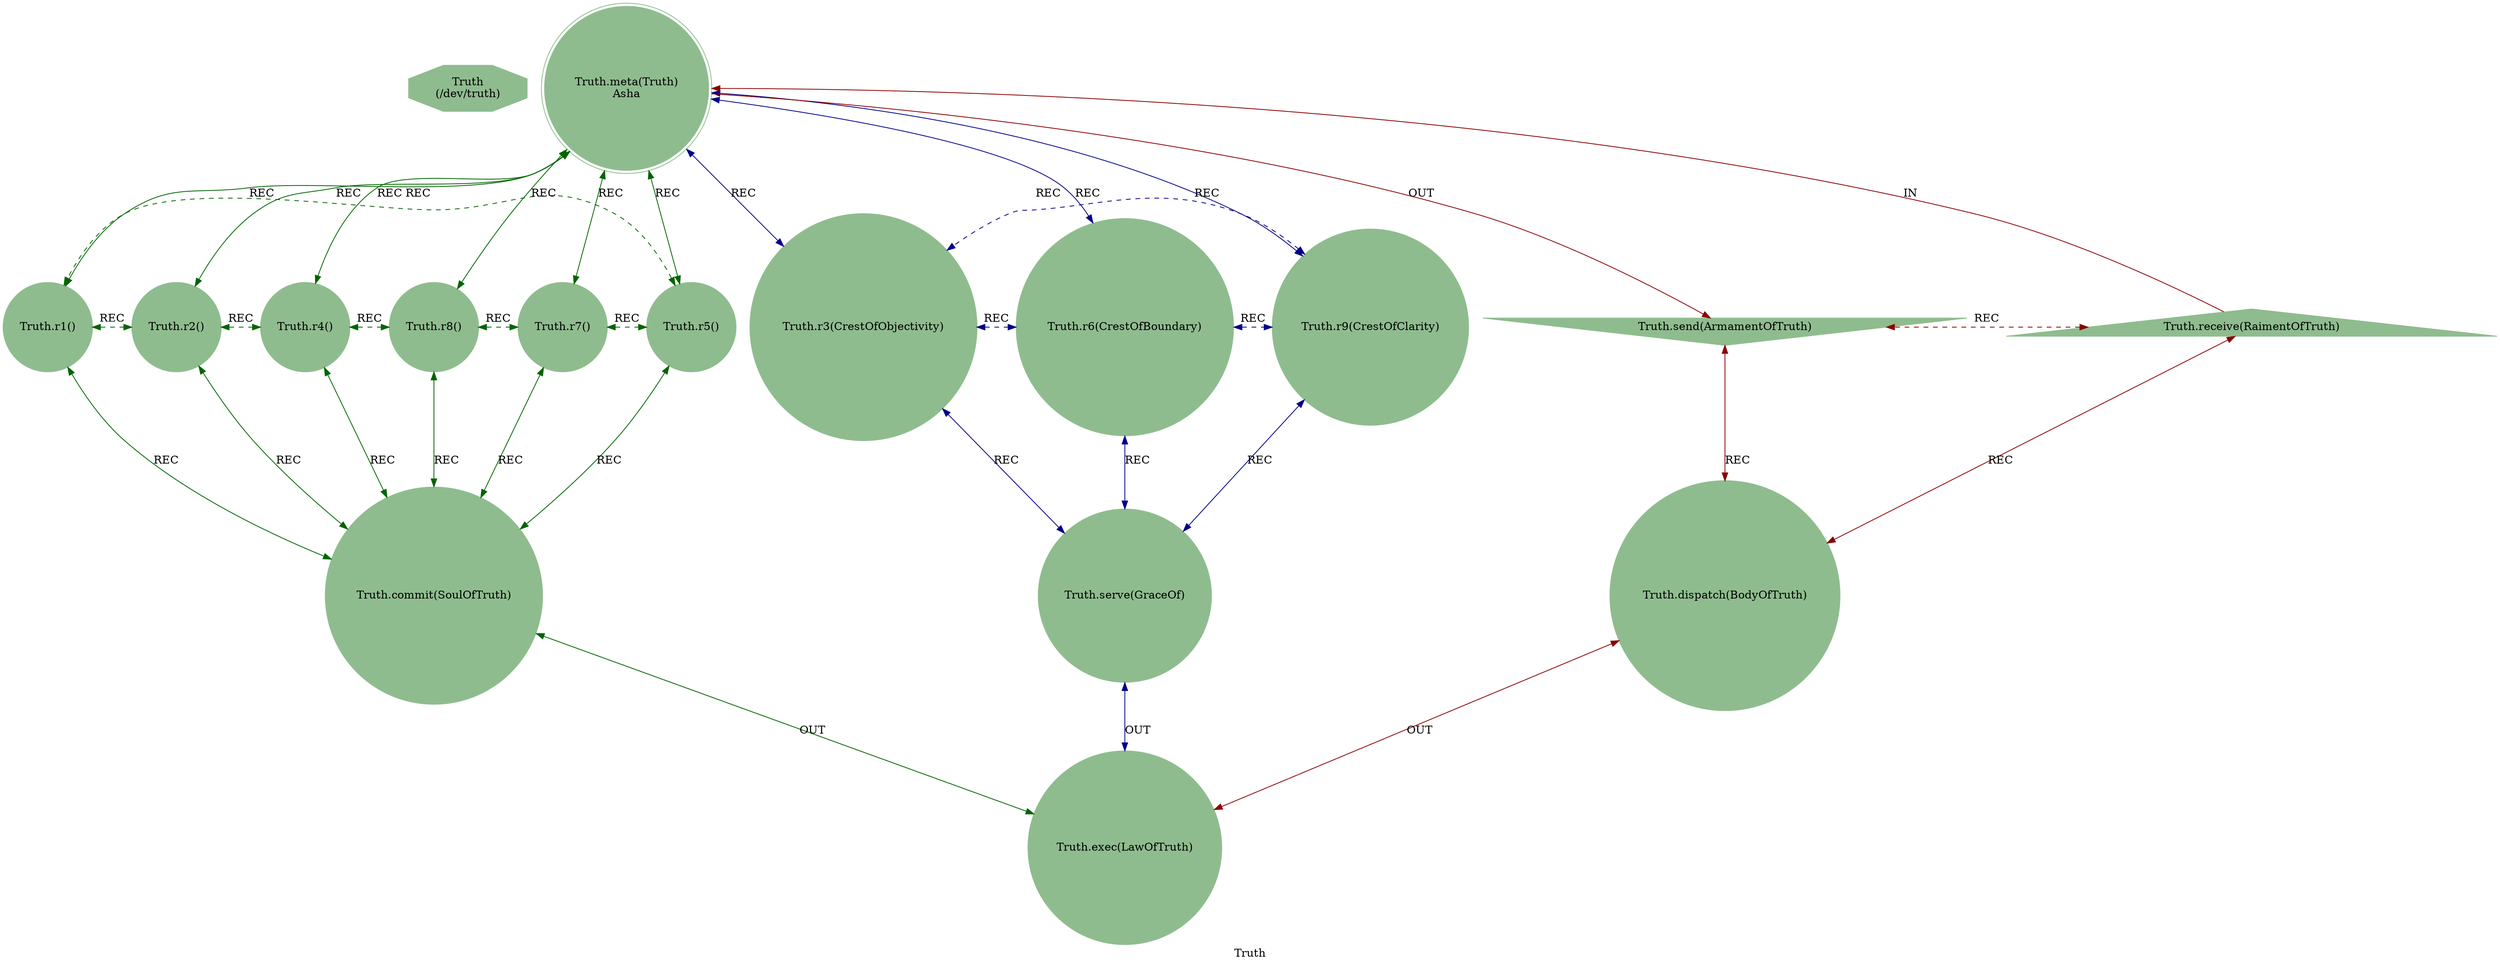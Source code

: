 strict digraph TruthEngine {
    label = "Truth";
    style = filled;
    color = blue;
    comment = "";
    node [shape = polygon; sides = 8; style = filled; color = darkseagreen;];
    
    spark_1_mythos_truth_t [label = "Truth\n(/dev/truth)";];
    
    // r0::meta();r1,r2,r4,r8,r7,r5;r3,r6,r;ra::receive(),rb::send(),rc::dispatch(),rd::commit(),re::serve(),rf::exec()
    spark_0_truth_t [label = "Truth.meta(Truth)\nAsha";comment = "";shape = doublecircle;];
    spark_1_truth_t [label = "Truth.r1()\n";comment = "";shape = circle;];
    spark_2_truth_t [label = "Truth.r2()\n";comment = "";shape = circle;];
    spark_4_truth_t [label = "Truth.r4()\n";comment = "";shape = circle;];
    spark_8_truth_t [label = "Truth.r8()\n";comment = "";shape = circle;];
    spark_7_truth_t [label = "Truth.r7()\n";comment = "";shape = circle;];
    spark_5_truth_t [label = "Truth.r5()\n";comment = "";shape = circle;];
    spark_3_truth_t [label = "Truth.r3(CrestOfObjectivity)";comment = "";shape = circle;];
    spark_6_truth_t [label = "Truth.r6(CrestOfBoundary)";comment = "";shape = circle;];
    spark_9_truth_t [label = "Truth.r9(CrestOfClarity)";comment = "";shape = circle;];
    spark_a_truth_t [label = "Truth.receive(RaimentOfTruth)";comment = "";shape = triangle;];
    spark_b_truth_t [label = "Truth.send(ArmamentOfTruth)";comment = "";shape = invtriangle;];
    spark_c_truth_t [label = "Truth.dispatch(BodyOfTruth)";comment = "";shape = circle;];
    spark_d_truth_t [label = "Truth.commit(SoulOfTruth)";comment = "";shape = circle;];
    spark_e_truth_t [label = "Truth.serve(GraceOf)";comment = "";shape = circle;];
    spark_f_truth_t [label = "Truth.exec(LawOfTruth)";comment = "";shape = circle;];
    
    // IN = Input
    // OUT = Output
    // REC = Recursion
    spark_a_truth_t -> spark_0_truth_t [label = "IN"; comment = "todo"; color = darkred; constraint = false;];
    spark_0_truth_t -> spark_b_truth_t [label = "OUT"; comment = "todo"; color = darkred;];
    spark_0_truth_t -> spark_3_truth_t [label = "REC"; comment = "todo"; color = darkblue; dir = both;];
    spark_0_truth_t -> spark_6_truth_t [label = "REC"; comment = "todo"; color = darkblue; dir = both;];
    spark_0_truth_t -> spark_9_truth_t [label = "REC"; comment = "todo"; color = darkblue; dir = both;];
    spark_0_truth_t -> spark_1_truth_t [label = "REC"; comment = "todo"; color = darkgreen; dir = both;];
    spark_0_truth_t -> spark_2_truth_t [label = "REC"; comment = "todo"; color = darkgreen; dir = both;];
    spark_0_truth_t -> spark_4_truth_t [label = "REC"; comment = "todo"; color = darkgreen; dir = both;];
    spark_0_truth_t -> spark_8_truth_t [label = "REC"; comment = "todo"; color = darkgreen; dir = both;];
    spark_0_truth_t -> spark_7_truth_t [label = "REC"; comment = "todo"; color = darkgreen; dir = both;];
    spark_0_truth_t -> spark_5_truth_t [label = "REC"; comment = "todo"; color = darkgreen; dir = both;];
    
    spark_a_truth_t -> spark_c_truth_t [label = "REC"; comment = "todo"; color = darkred; dir = both;];
    spark_b_truth_t -> spark_c_truth_t [label = "REC"; comment = "todo"; color = darkred; dir = both;];
    spark_1_truth_t -> spark_d_truth_t [label = "REC"; comment = "todo"; color = darkgreen; dir = both;];
    spark_2_truth_t -> spark_d_truth_t [label = "REC"; comment = "todo"; color = darkgreen; dir = both;];
    spark_4_truth_t -> spark_d_truth_t [label = "REC"; comment = "todo"; color = darkgreen; dir = both;];
    spark_8_truth_t -> spark_d_truth_t [label = "REC"; comment = "todo"; color = darkgreen; dir = both;];
    spark_7_truth_t -> spark_d_truth_t [label = "REC"; comment = "todo"; color = darkgreen; dir = both;];
    spark_5_truth_t -> spark_d_truth_t [label = "REC"; comment = "todo"; color = darkgreen; dir = both;];
    spark_3_truth_t -> spark_e_truth_t [label = "REC"; comment = "todo"; color = darkblue; dir = both;];
    spark_6_truth_t -> spark_e_truth_t [label = "REC"; comment = "todo"; color = darkblue; dir = both;];
    spark_9_truth_t -> spark_e_truth_t [label = "REC"; comment = "todo"; color = darkblue; dir = both;];
    
    spark_1_truth_t -> spark_2_truth_t [label = "REC"; comment = "todo"; color = darkgreen; dir = both; style = dashed; constraint = false;];
    spark_2_truth_t -> spark_4_truth_t [label = "REC"; comment = "todo"; color = darkgreen; dir = both; style = dashed; constraint = false;];
    spark_4_truth_t -> spark_8_truth_t [label = "REC"; comment = "todo"; color = darkgreen; dir = both; style = dashed; constraint = false;];
    spark_8_truth_t -> spark_7_truth_t [label = "REC"; comment = "todo"; color = darkgreen; dir = both; style = dashed; constraint = false;];
    spark_7_truth_t -> spark_5_truth_t [label = "REC"; comment = "todo"; color = darkgreen; dir = both; style = dashed; constraint = false;];
    spark_5_truth_t -> spark_1_truth_t [label = "REC"; comment = "todo"; color = darkgreen; dir = both; style = dashed; constraint = false;];
    spark_3_truth_t -> spark_6_truth_t [label = "REC"; comment = "todo"; color = darkblue; dir = both; style = dashed; constraint = false;];
    spark_6_truth_t -> spark_9_truth_t [label = "REC"; comment = "todo"; color = darkblue; dir = both; style = dashed; constraint = false;];
    spark_9_truth_t -> spark_3_truth_t [label = "REC"; comment = "todo"; color = darkblue; dir = both; style = dashed; constraint = false;];
    spark_a_truth_t -> spark_b_truth_t [label = "REC"; comment = "todo"; color = darkred; dir = both; style = dashed; constraint = false;];
    
    spark_c_truth_t -> spark_f_truth_t [label = "OUT"; comment = "todo"; color = darkred; dir = both;];
    spark_d_truth_t -> spark_f_truth_t [label = "OUT"; comment = "todo"; color = darkgreen; dir = both;];
    spark_e_truth_t -> spark_f_truth_t [label = "OUT"; comment = "todo"; color = darkblue; dir = both;];
}